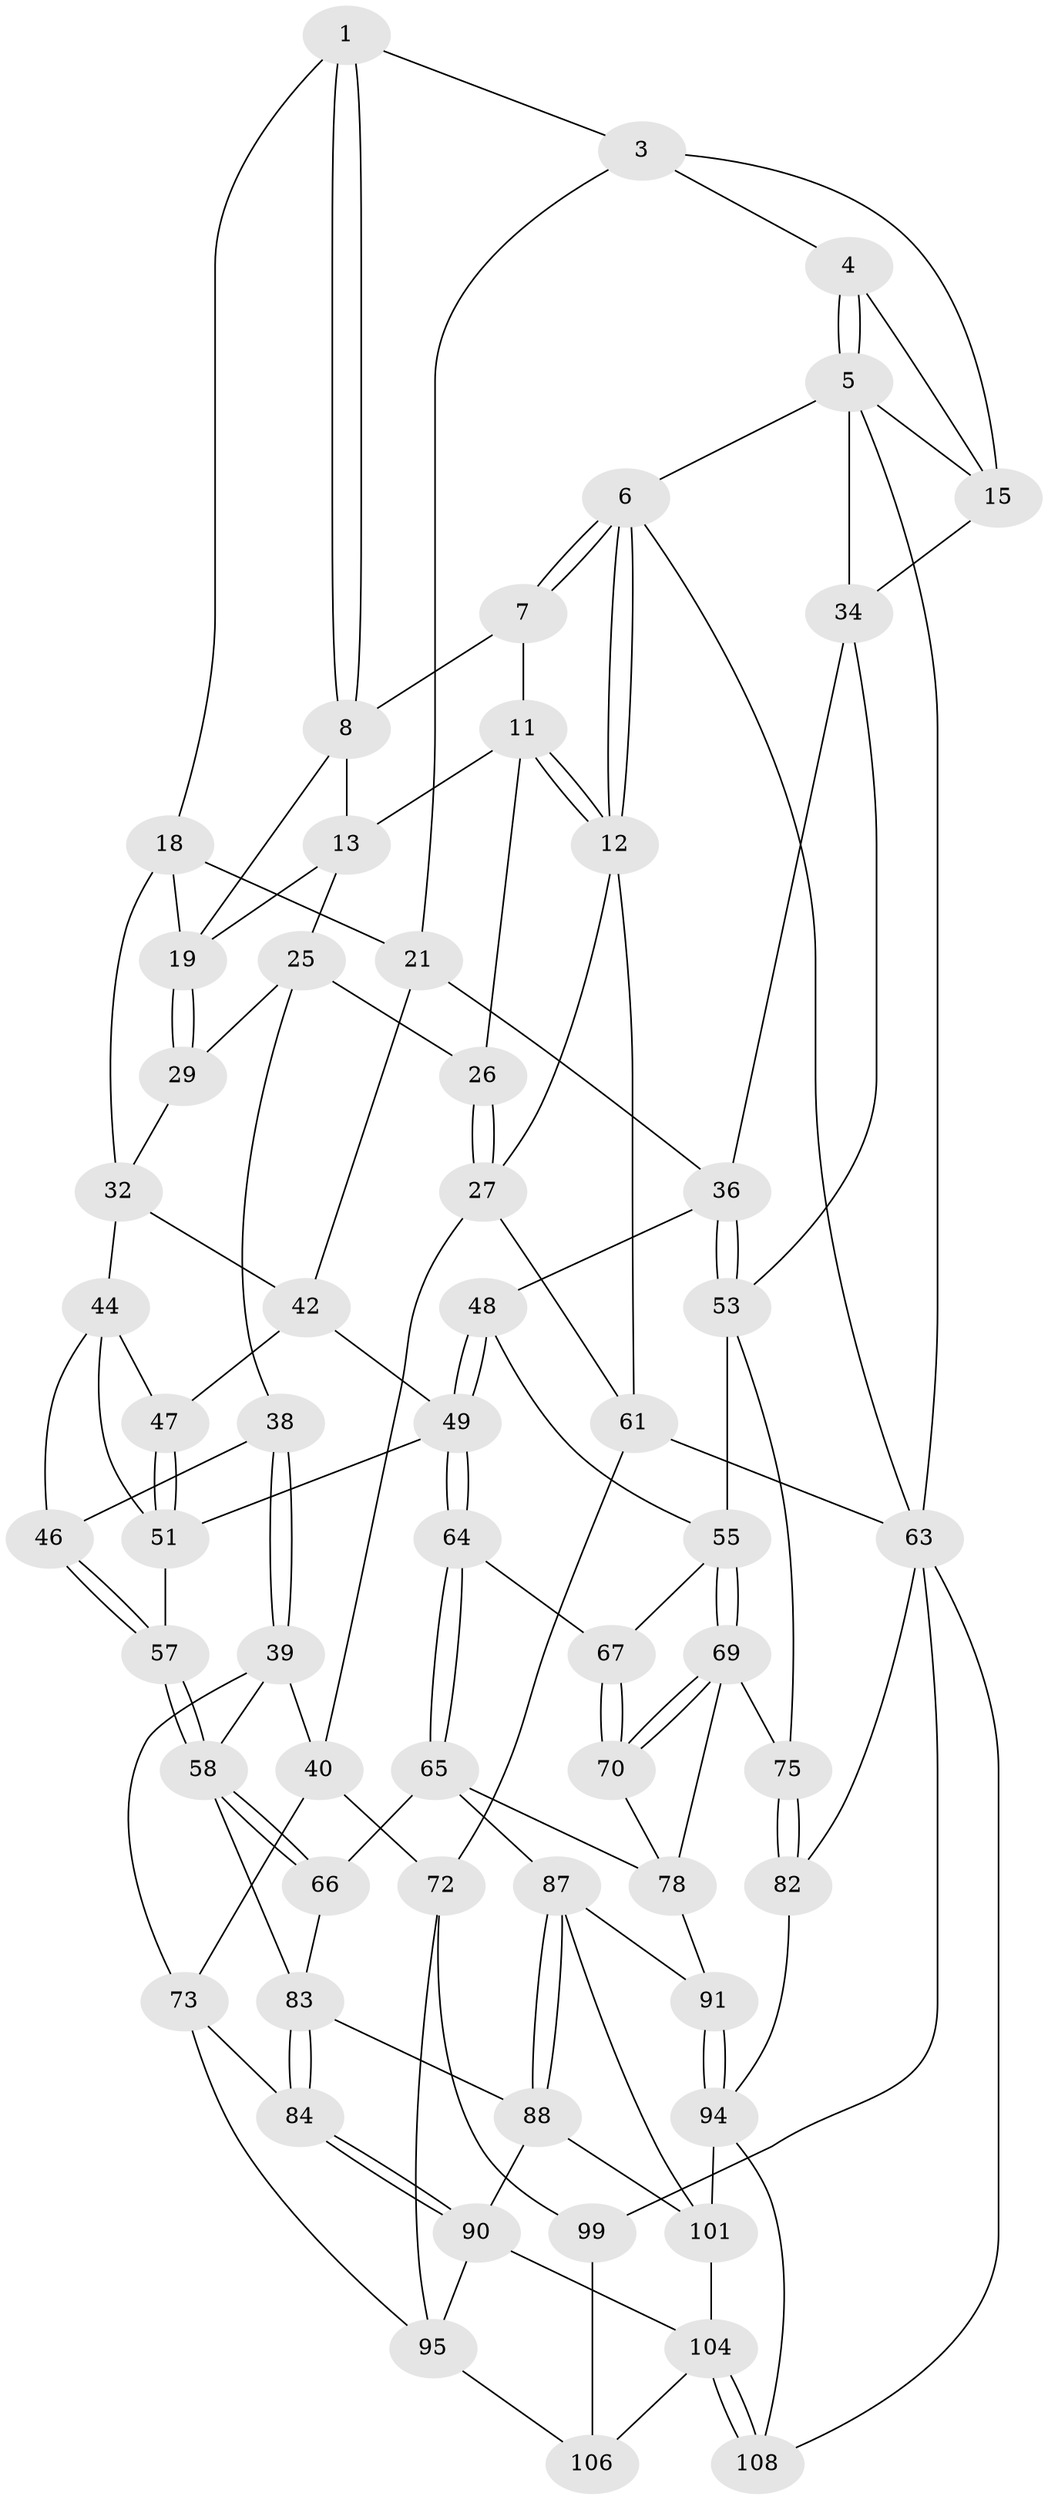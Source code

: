 // original degree distribution, {3: 0.018518518518518517, 4: 0.25, 6: 0.23148148148148148, 5: 0.5}
// Generated by graph-tools (version 1.1) at 2025/42/03/06/25 10:42:27]
// undirected, 61 vertices, 138 edges
graph export_dot {
graph [start="1"]
  node [color=gray90,style=filled];
  1 [pos="+0.3704455421564657+0",super="+2"];
  3 [pos="+0.721825388984205+0",super="+17"];
  4 [pos="+0.8416852149617655+0"];
  5 [pos="+1+0",super="+31"];
  6 [pos="+0+0"];
  7 [pos="+0.0953732437204444+0",super="+10"];
  8 [pos="+0.30481388413066973+0.09798596119321536",super="+9"];
  11 [pos="+0.07246517256801586+0.11954846227689835",super="+14"];
  12 [pos="+0+0.07732838350035807",super="+28"];
  13 [pos="+0.17602601698233603+0.11859216410137127",super="+24"];
  15 [pos="+0.8978089736366833+0.1596124035689236",super="+16"];
  18 [pos="+0.5359863889738598+0.06131728622852909",super="+23"];
  19 [pos="+0.32331019458512933+0.1475492206562724",super="+20"];
  21 [pos="+0.672151334698857+0.24550817645116568",super="+22"];
  25 [pos="+0.19491634183301287+0.253108625586494",super="+30"];
  26 [pos="+0.12397126046347687+0.23829364164154662"];
  27 [pos="+0.0882482130226508+0.2760408509834199",super="+41"];
  29 [pos="+0.3338228146858383+0.2307849193212674"];
  32 [pos="+0.4522639416553429+0.25259853114202524",super="+33"];
  34 [pos="+1+0.40340955088143615",super="+35"];
  36 [pos="+0.9014870714235664+0.3680338627799874",super="+37"];
  38 [pos="+0.24085184251698882+0.40487786418202865"];
  39 [pos="+0.17445199899997071+0.45266266781792236",super="+60"];
  40 [pos="+0.14836432291480633+0.4492193724808985",super="+71"];
  42 [pos="+0.5651855331167881+0.318735179865603",super="+43"];
  44 [pos="+0.4104170762510195+0.33313899700739114",super="+45"];
  46 [pos="+0.2619593477705748+0.4099370170073303"];
  47 [pos="+0.4959407908928736+0.38677500106415064"];
  48 [pos="+0.7024612278148079+0.37382723723641786"];
  49 [pos="+0.6448455922356653+0.4891255927355867",super="+50"];
  51 [pos="+0.5091695999013626+0.44047475086621296",super="+52"];
  53 [pos="+0.9934457185218998+0.4335591821180978",super="+54"];
  55 [pos="+0.9924053914586459+0.4343305712785198",super="+56"];
  57 [pos="+0.4076070553668066+0.5385464780058766"];
  58 [pos="+0.405675972449689+0.5529418731779632",super="+59"];
  61 [pos="+0+0.43204028271860817",super="+62"];
  63 [pos="+0+1",super="+81"];
  64 [pos="+0.6489819877218082+0.5096508205509248"];
  65 [pos="+0.6173305872623551+0.6057957962654581",super="+79"];
  66 [pos="+0.5702104278236879+0.6192464576575961"];
  67 [pos="+0.844283145913883+0.5154201883384123",super="+68"];
  69 [pos="+0.8835609059624812+0.6604369708303084",super="+77"];
  70 [pos="+0.8467102078244322+0.574934480436682",super="+74"];
  72 [pos="+0+0.6784840093322155",super="+97"];
  73 [pos="+0.1805679973580542+0.6460525446441062",super="+85"];
  75 [pos="+1+0.7471790579426524",super="+76"];
  78 [pos="+0.7852749818268707+0.6279477599046743",super="+80"];
  82 [pos="+1+0.8994288076829775",super="+93"];
  83 [pos="+0.34103981846813647+0.6594796919702923",super="+86"];
  84 [pos="+0.32932903074506087+0.6872442154819948"];
  87 [pos="+0.6880556770053906+0.7517393743472678",super="+92"];
  88 [pos="+0.5441164849175822+0.8073469712628065",super="+89"];
  90 [pos="+0.4712119175759858+0.7912176754364517",super="+98"];
  91 [pos="+0.7177913389896696+0.762095337664633"];
  94 [pos="+0.8497758046951364+0.8419109301349236",super="+103"];
  95 [pos="+0.2531821899958402+0.7863290427377246",super="+96"];
  99 [pos="+0.023351487531289593+1",super="+100"];
  101 [pos="+0.6992169924146913+0.9165014414906654",super="+102"];
  104 [pos="+0.5881435194000008+1",super="+105"];
  106 [pos="+0.16865353476118183+0.8358772217465129",super="+107"];
  108 [pos="+1+1"];
  1 -- 8;
  1 -- 8;
  1 -- 18;
  1 -- 3;
  3 -- 4;
  3 -- 21;
  3 -- 15;
  4 -- 5;
  4 -- 5;
  4 -- 15;
  5 -- 6;
  5 -- 34;
  5 -- 15;
  5 -- 63;
  6 -- 7;
  6 -- 7;
  6 -- 12;
  6 -- 12;
  6 -- 63;
  7 -- 8;
  7 -- 11;
  8 -- 19;
  8 -- 13;
  11 -- 12;
  11 -- 12;
  11 -- 26;
  11 -- 13;
  12 -- 27;
  12 -- 61;
  13 -- 25;
  13 -- 19;
  15 -- 34;
  18 -- 19;
  18 -- 32;
  18 -- 21;
  19 -- 29;
  19 -- 29;
  21 -- 42;
  21 -- 36;
  25 -- 26;
  25 -- 29;
  25 -- 38;
  26 -- 27;
  26 -- 27;
  27 -- 40;
  27 -- 61;
  29 -- 32;
  32 -- 42;
  32 -- 44;
  34 -- 53;
  34 -- 36;
  36 -- 53;
  36 -- 53;
  36 -- 48;
  38 -- 39;
  38 -- 39;
  38 -- 46;
  39 -- 40;
  39 -- 73;
  39 -- 58;
  40 -- 73;
  40 -- 72;
  42 -- 47;
  42 -- 49;
  44 -- 47;
  44 -- 51;
  44 -- 46;
  46 -- 57;
  46 -- 57;
  47 -- 51;
  47 -- 51;
  48 -- 49;
  48 -- 49;
  48 -- 55;
  49 -- 64;
  49 -- 64;
  49 -- 51;
  51 -- 57;
  53 -- 55;
  53 -- 75;
  55 -- 69;
  55 -- 69;
  55 -- 67;
  57 -- 58;
  57 -- 58;
  58 -- 66;
  58 -- 66;
  58 -- 83;
  61 -- 72;
  61 -- 63;
  63 -- 82;
  63 -- 108;
  63 -- 99;
  64 -- 65;
  64 -- 65;
  64 -- 67;
  65 -- 66;
  65 -- 78;
  65 -- 87;
  66 -- 83;
  67 -- 70 [weight=2];
  67 -- 70;
  69 -- 70;
  69 -- 70;
  69 -- 78;
  69 -- 75;
  70 -- 78;
  72 -- 99;
  72 -- 95;
  73 -- 84;
  73 -- 95;
  75 -- 82 [weight=2];
  75 -- 82;
  78 -- 91;
  82 -- 94;
  83 -- 84;
  83 -- 84;
  83 -- 88;
  84 -- 90;
  84 -- 90;
  87 -- 88;
  87 -- 88;
  87 -- 91;
  87 -- 101;
  88 -- 90;
  88 -- 101;
  90 -- 95;
  90 -- 104;
  91 -- 94;
  91 -- 94;
  94 -- 108;
  94 -- 101;
  95 -- 106;
  99 -- 106 [weight=2];
  101 -- 104;
  104 -- 108;
  104 -- 108;
  104 -- 106;
}
